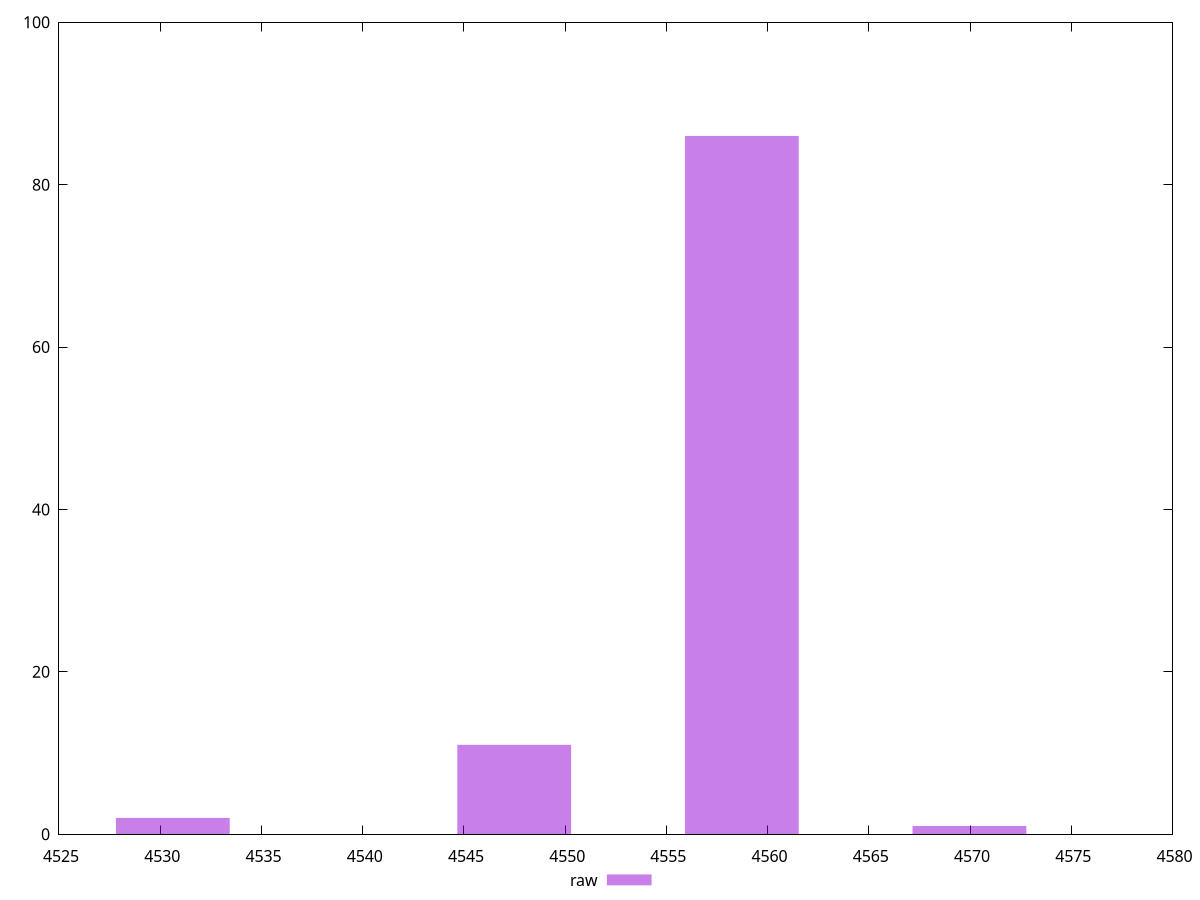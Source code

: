 reset
set terminal svg size 640, 490 enhanced background rgb 'white'
set output "report_00007_2020-12-11T15:55:29.892Z/unused-javascript/samples/pages+cached+nointeractive/raw/histogram.svg"

$raw <<EOF
4558.727417006213 86
4547.485179233077 11
4530.6218225733755 2
4569.969654779347 1
EOF

set key outside below
set boxwidth 5.621118886567463
set yrange [0:100]
set style fill transparent solid 0.5 noborder

plot \
  $raw title "raw" with boxes, \


reset